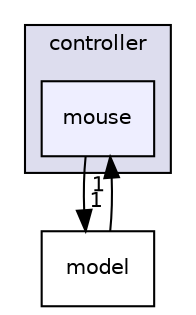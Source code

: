 digraph "controller/mouse" {
  compound=true
  node [ fontsize="10", fontname="Helvetica"];
  edge [ labelfontsize="10", labelfontname="Helvetica"];
  subgraph clusterdir_d3bff1ab3a40b4e5d0775c67ace1b0da {
    graph [ bgcolor="#ddddee", pencolor="black", label="controller" fontname="Helvetica", fontsize="10", URL="dir_d3bff1ab3a40b4e5d0775c67ace1b0da.html"]
  dir_af4743d191410877c9215a879b60de3b [shape=box, label="mouse", style="filled", fillcolor="#eeeeff", pencolor="black", URL="dir_af4743d191410877c9215a879b60de3b.html"];
  }
  dir_3f14f6767c31cb4a1d22c13c18cc6fc3 [shape=box label="model" URL="dir_3f14f6767c31cb4a1d22c13c18cc6fc3.html"];
  dir_af4743d191410877c9215a879b60de3b->dir_3f14f6767c31cb4a1d22c13c18cc6fc3 [headlabel="1", labeldistance=1.5 headhref="dir_000003_000007.html"];
  dir_3f14f6767c31cb4a1d22c13c18cc6fc3->dir_af4743d191410877c9215a879b60de3b [headlabel="1", labeldistance=1.5 headhref="dir_000007_000003.html"];
}
